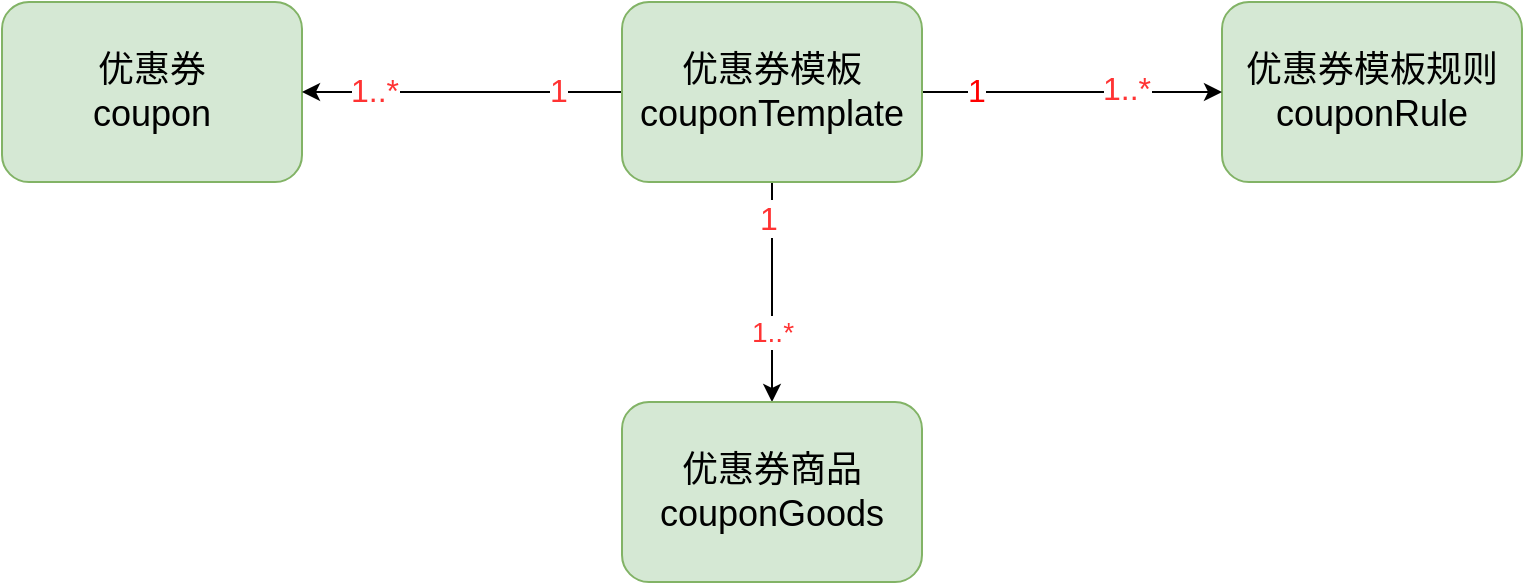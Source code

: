 <mxfile version="27.1.4">
  <diagram name="第 1 页" id="LqrRPboPkjJ6vP7KAgbQ">
    <mxGraphModel dx="2253" dy="751" grid="1" gridSize="10" guides="1" tooltips="1" connect="1" arrows="1" fold="1" page="1" pageScale="1" pageWidth="827" pageHeight="1169" math="0" shadow="0">
      <root>
        <mxCell id="0" />
        <mxCell id="1" parent="0" />
        <mxCell id="LiIqGFgB_XzI-f_MpCbi-1" value="&lt;div&gt;&lt;font style=&quot;font-size: 18px;&quot;&gt;优惠券&lt;/font&gt;&lt;/div&gt;&lt;font style=&quot;font-size: 18px;&quot;&gt;coupon&lt;/font&gt;" style="rounded=1;whiteSpace=wrap;html=1;fillColor=#d5e8d4;strokeColor=#82b366;" parent="1" vertex="1">
          <mxGeometry x="-20" y="400" width="150" height="90" as="geometry" />
        </mxCell>
        <mxCell id="Vbmn4Byw29pIlSrUx4NU-1" value="&lt;div&gt;&lt;font style=&quot;font-size: 18px;&quot;&gt;优惠券模板规则&lt;/font&gt;&lt;/div&gt;&lt;font style=&quot;font-size: 18px;&quot;&gt;couponRule&lt;/font&gt;" style="rounded=1;whiteSpace=wrap;html=1;fillColor=#d5e8d4;strokeColor=#82b366;" vertex="1" parent="1">
          <mxGeometry x="590" y="400" width="150" height="90" as="geometry" />
        </mxCell>
        <mxCell id="Vbmn4Byw29pIlSrUx4NU-4" style="edgeStyle=orthogonalEdgeStyle;rounded=0;orthogonalLoop=1;jettySize=auto;html=1;exitX=1;exitY=0.5;exitDx=0;exitDy=0;entryX=0;entryY=0.5;entryDx=0;entryDy=0;" edge="1" parent="1" source="Vbmn4Byw29pIlSrUx4NU-2" target="Vbmn4Byw29pIlSrUx4NU-1">
          <mxGeometry relative="1" as="geometry" />
        </mxCell>
        <mxCell id="Vbmn4Byw29pIlSrUx4NU-7" value="1..*" style="edgeLabel;html=1;align=center;verticalAlign=middle;resizable=0;points=[];fontSize=16;fontColor=#FF3333;" vertex="1" connectable="0" parent="Vbmn4Byw29pIlSrUx4NU-4">
          <mxGeometry x="-0.229" y="1" relative="1" as="geometry">
            <mxPoint x="44" y="-1" as="offset" />
          </mxGeometry>
        </mxCell>
        <mxCell id="Vbmn4Byw29pIlSrUx4NU-10" value="1" style="edgeLabel;html=1;align=center;verticalAlign=middle;resizable=0;points=[];fontSize=16;fontColor=#FF0000;" vertex="1" connectable="0" parent="Vbmn4Byw29pIlSrUx4NU-4">
          <mxGeometry x="-0.65" y="1" relative="1" as="geometry">
            <mxPoint as="offset" />
          </mxGeometry>
        </mxCell>
        <mxCell id="Vbmn4Byw29pIlSrUx4NU-5" value="" style="edgeStyle=orthogonalEdgeStyle;rounded=0;orthogonalLoop=1;jettySize=auto;html=1;" edge="1" parent="1" source="Vbmn4Byw29pIlSrUx4NU-2" target="LiIqGFgB_XzI-f_MpCbi-1">
          <mxGeometry relative="1" as="geometry" />
        </mxCell>
        <mxCell id="Vbmn4Byw29pIlSrUx4NU-13" value="1" style="edgeLabel;html=1;align=center;verticalAlign=middle;resizable=0;points=[];fontSize=16;fontColor=#FF3333;" vertex="1" connectable="0" parent="Vbmn4Byw29pIlSrUx4NU-5">
          <mxGeometry x="-0.6" y="-2" relative="1" as="geometry">
            <mxPoint y="1" as="offset" />
          </mxGeometry>
        </mxCell>
        <mxCell id="Vbmn4Byw29pIlSrUx4NU-15" value="1..*" style="edgeLabel;html=1;align=center;verticalAlign=middle;resizable=0;points=[];fontSize=16;fontColor=#FF3333;" vertex="1" connectable="0" parent="Vbmn4Byw29pIlSrUx4NU-5">
          <mxGeometry x="0.558" y="-4" relative="1" as="geometry">
            <mxPoint y="3" as="offset" />
          </mxGeometry>
        </mxCell>
        <mxCell id="Vbmn4Byw29pIlSrUx4NU-6" value="" style="edgeStyle=orthogonalEdgeStyle;rounded=0;orthogonalLoop=1;jettySize=auto;html=1;" edge="1" parent="1" source="Vbmn4Byw29pIlSrUx4NU-2" target="Vbmn4Byw29pIlSrUx4NU-3">
          <mxGeometry relative="1" as="geometry" />
        </mxCell>
        <mxCell id="Vbmn4Byw29pIlSrUx4NU-8" value="1..*" style="edgeLabel;html=1;align=center;verticalAlign=middle;resizable=0;points=[];fontSize=14;fontColor=#FF3333;" vertex="1" connectable="0" parent="Vbmn4Byw29pIlSrUx4NU-6">
          <mxGeometry x="-0.133" y="3" relative="1" as="geometry">
            <mxPoint x="-3" y="27" as="offset" />
          </mxGeometry>
        </mxCell>
        <mxCell id="Vbmn4Byw29pIlSrUx4NU-11" value="1" style="edgeLabel;html=1;align=center;verticalAlign=middle;resizable=0;points=[];fontSize=16;fontColor=#FF3333;" vertex="1" connectable="0" parent="Vbmn4Byw29pIlSrUx4NU-6">
          <mxGeometry x="-0.68" y="-2" relative="1" as="geometry">
            <mxPoint as="offset" />
          </mxGeometry>
        </mxCell>
        <mxCell id="Vbmn4Byw29pIlSrUx4NU-2" value="&lt;div&gt;&lt;font style=&quot;font-size: 18px;&quot;&gt;优惠券模板&lt;/font&gt;&lt;/div&gt;&lt;font style=&quot;font-size: 18px;&quot;&gt;couponTemplate&lt;/font&gt;" style="rounded=1;whiteSpace=wrap;html=1;fillColor=#d5e8d4;strokeColor=#82b366;" vertex="1" parent="1">
          <mxGeometry x="290" y="400" width="150" height="90" as="geometry" />
        </mxCell>
        <mxCell id="Vbmn4Byw29pIlSrUx4NU-3" value="&lt;div&gt;&lt;font style=&quot;font-size: 18px;&quot;&gt;优惠券商品&lt;/font&gt;&lt;/div&gt;&lt;font style=&quot;font-size: 18px;&quot;&gt;couponGoods&lt;/font&gt;" style="rounded=1;whiteSpace=wrap;html=1;fillColor=#d5e8d4;strokeColor=#82b366;" vertex="1" parent="1">
          <mxGeometry x="290" y="600" width="150" height="90" as="geometry" />
        </mxCell>
      </root>
    </mxGraphModel>
  </diagram>
</mxfile>
